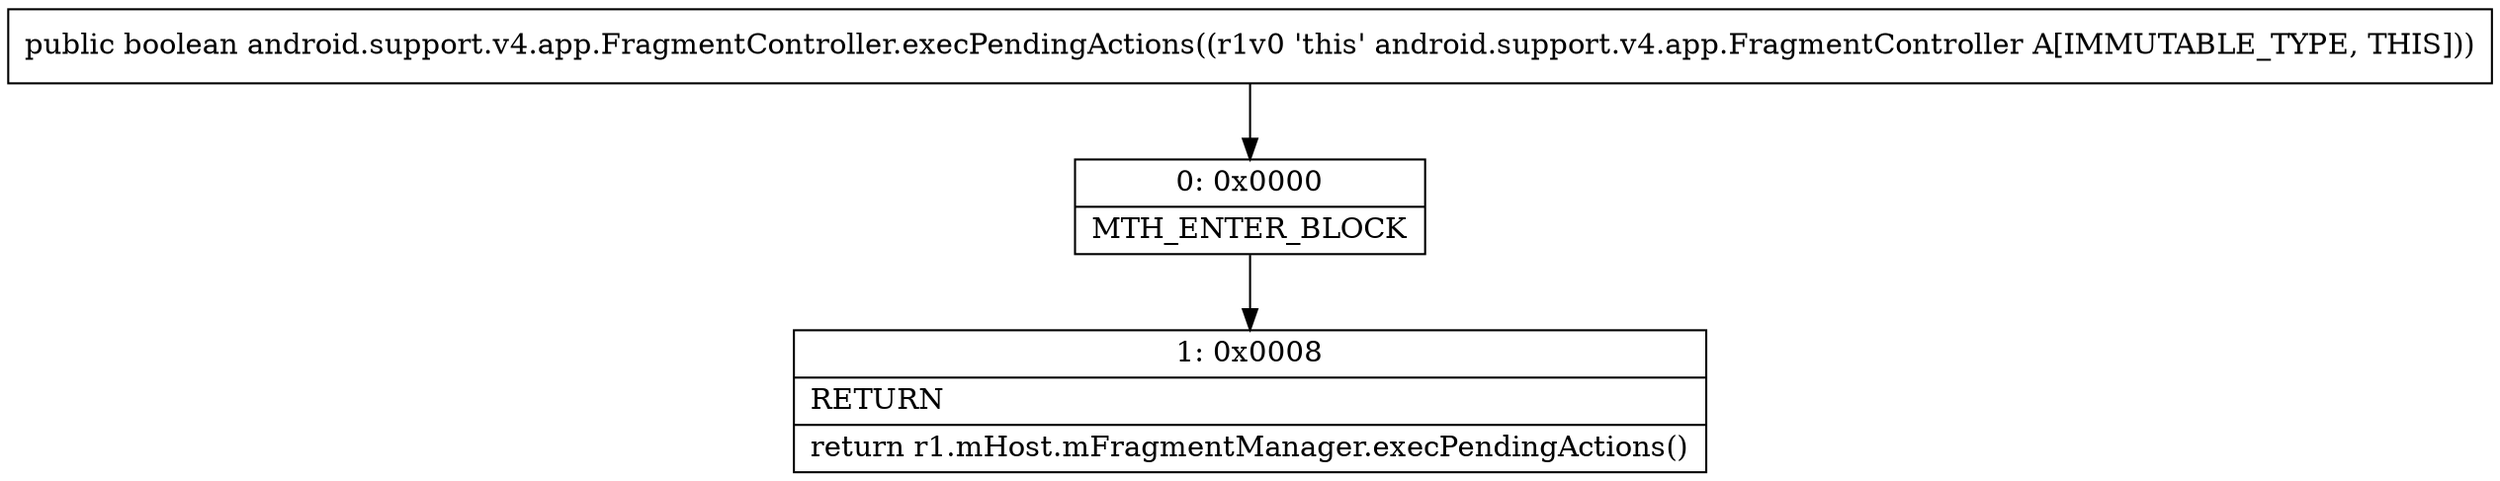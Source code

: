 digraph "CFG forandroid.support.v4.app.FragmentController.execPendingActions()Z" {
Node_0 [shape=record,label="{0\:\ 0x0000|MTH_ENTER_BLOCK\l}"];
Node_1 [shape=record,label="{1\:\ 0x0008|RETURN\l|return r1.mHost.mFragmentManager.execPendingActions()\l}"];
MethodNode[shape=record,label="{public boolean android.support.v4.app.FragmentController.execPendingActions((r1v0 'this' android.support.v4.app.FragmentController A[IMMUTABLE_TYPE, THIS])) }"];
MethodNode -> Node_0;
Node_0 -> Node_1;
}

